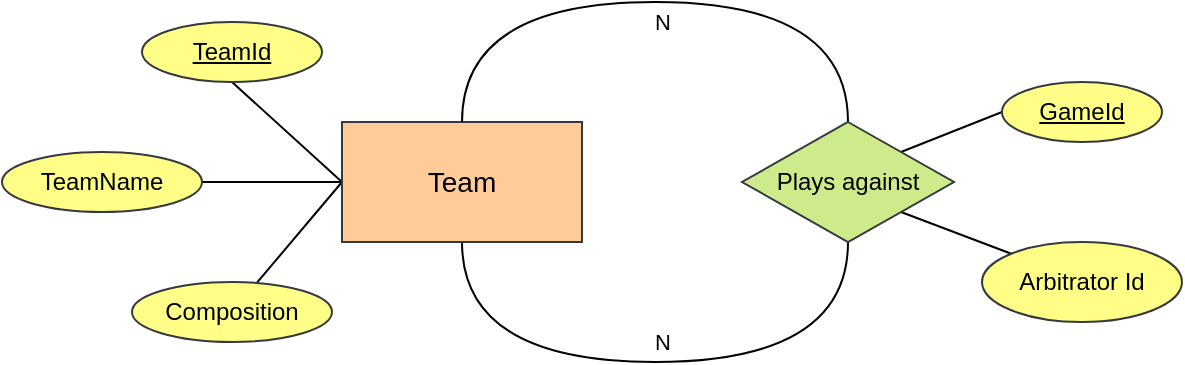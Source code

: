 <mxfile version="24.7.17">
  <diagram name="Страница — 1" id="TN2tBQWik38ZQnS9yZNB">
    <mxGraphModel dx="1050" dy="567" grid="1" gridSize="10" guides="1" tooltips="1" connect="1" arrows="1" fold="1" page="1" pageScale="1" pageWidth="827" pageHeight="1169" background="#FFFFFF" math="0" shadow="0">
      <root>
        <mxCell id="0" />
        <mxCell id="1" parent="0" />
        <mxCell id="uTzEJ_lyMsBl5lTnmfq--3" value="N" style="edgeStyle=orthogonalEdgeStyle;rounded=0;orthogonalLoop=1;jettySize=auto;html=1;exitX=0.5;exitY=1;exitDx=0;exitDy=0;entryX=0.5;entryY=1;entryDx=0;entryDy=0;elbow=vertical;curved=1;endArrow=none;endFill=0;" edge="1" parent="1" source="uTzEJ_lyMsBl5lTnmfq--1" target="uTzEJ_lyMsBl5lTnmfq--2">
          <mxGeometry x="0.022" y="10" relative="1" as="geometry">
            <Array as="points">
              <mxPoint x="310" y="370" />
              <mxPoint x="503" y="370" />
            </Array>
            <mxPoint as="offset" />
          </mxGeometry>
        </mxCell>
        <mxCell id="uTzEJ_lyMsBl5lTnmfq--13" style="rounded=0;orthogonalLoop=1;jettySize=auto;html=1;exitX=0;exitY=0.5;exitDx=0;exitDy=0;entryX=0.5;entryY=1;entryDx=0;entryDy=0;endArrow=none;endFill=0;" edge="1" parent="1" source="uTzEJ_lyMsBl5lTnmfq--1" target="uTzEJ_lyMsBl5lTnmfq--10">
          <mxGeometry relative="1" as="geometry" />
        </mxCell>
        <mxCell id="uTzEJ_lyMsBl5lTnmfq--14" style="rounded=0;orthogonalLoop=1;jettySize=auto;html=1;exitX=0;exitY=0.5;exitDx=0;exitDy=0;entryX=1;entryY=0.5;entryDx=0;entryDy=0;endArrow=none;endFill=0;" edge="1" parent="1" source="uTzEJ_lyMsBl5lTnmfq--1" target="uTzEJ_lyMsBl5lTnmfq--11">
          <mxGeometry relative="1" as="geometry" />
        </mxCell>
        <mxCell id="uTzEJ_lyMsBl5lTnmfq--15" style="rounded=0;orthogonalLoop=1;jettySize=auto;html=1;exitX=0;exitY=0.5;exitDx=0;exitDy=0;endArrow=none;endFill=0;" edge="1" parent="1" source="uTzEJ_lyMsBl5lTnmfq--1" target="uTzEJ_lyMsBl5lTnmfq--12">
          <mxGeometry relative="1" as="geometry" />
        </mxCell>
        <mxCell id="uTzEJ_lyMsBl5lTnmfq--1" value="&lt;font style=&quot;font-size: 14px;&quot;&gt;Team&lt;/font&gt;" style="rounded=0;whiteSpace=wrap;html=1;fillColor=#ffcc99;strokeColor=#36393d;" vertex="1" parent="1">
          <mxGeometry x="250" y="250" width="120" height="60" as="geometry" />
        </mxCell>
        <mxCell id="uTzEJ_lyMsBl5lTnmfq--4" value="N" style="edgeStyle=orthogonalEdgeStyle;rounded=0;orthogonalLoop=1;jettySize=auto;html=1;exitX=0.5;exitY=0;exitDx=0;exitDy=0;entryX=0.5;entryY=0;entryDx=0;entryDy=0;curved=1;endArrow=none;endFill=0;" edge="1" parent="1" source="uTzEJ_lyMsBl5lTnmfq--2" target="uTzEJ_lyMsBl5lTnmfq--1">
          <mxGeometry x="-0.022" y="10" relative="1" as="geometry">
            <Array as="points">
              <mxPoint x="503" y="190" />
              <mxPoint x="310" y="190" />
            </Array>
            <mxPoint as="offset" />
          </mxGeometry>
        </mxCell>
        <mxCell id="uTzEJ_lyMsBl5lTnmfq--16" style="rounded=0;orthogonalLoop=1;jettySize=auto;html=1;exitX=1;exitY=1;exitDx=0;exitDy=0;entryX=0;entryY=0;entryDx=0;entryDy=0;endArrow=none;endFill=0;" edge="1" parent="1" source="uTzEJ_lyMsBl5lTnmfq--2" target="uTzEJ_lyMsBl5lTnmfq--9">
          <mxGeometry relative="1" as="geometry" />
        </mxCell>
        <mxCell id="uTzEJ_lyMsBl5lTnmfq--17" style="rounded=0;orthogonalLoop=1;jettySize=auto;html=1;exitX=1;exitY=0;exitDx=0;exitDy=0;entryX=0;entryY=0.5;entryDx=0;entryDy=0;endArrow=none;endFill=0;" edge="1" parent="1" source="uTzEJ_lyMsBl5lTnmfq--2" target="uTzEJ_lyMsBl5lTnmfq--7">
          <mxGeometry relative="1" as="geometry" />
        </mxCell>
        <mxCell id="uTzEJ_lyMsBl5lTnmfq--2" value="Plays against" style="rhombus;whiteSpace=wrap;html=1;fillColor=#cdeb8b;strokeColor=#36393d;" vertex="1" parent="1">
          <mxGeometry x="450" y="250" width="106" height="60" as="geometry" />
        </mxCell>
        <mxCell id="uTzEJ_lyMsBl5lTnmfq--7" value="&lt;u&gt;GameId&lt;/u&gt;" style="ellipse;whiteSpace=wrap;html=1;fillColor=#ffff88;strokeColor=#36393d;" vertex="1" parent="1">
          <mxGeometry x="580" y="230" width="80" height="30" as="geometry" />
        </mxCell>
        <mxCell id="uTzEJ_lyMsBl5lTnmfq--9" value="Arbitrator Id" style="ellipse;whiteSpace=wrap;html=1;fillColor=#ffff88;strokeColor=#36393d;" vertex="1" parent="1">
          <mxGeometry x="570" y="310" width="100" height="40" as="geometry" />
        </mxCell>
        <mxCell id="uTzEJ_lyMsBl5lTnmfq--10" value="&lt;u&gt;TeamId&lt;/u&gt;" style="ellipse;whiteSpace=wrap;html=1;fillColor=#ffff88;strokeColor=#36393d;" vertex="1" parent="1">
          <mxGeometry x="150" y="200" width="90" height="30" as="geometry" />
        </mxCell>
        <mxCell id="uTzEJ_lyMsBl5lTnmfq--11" value="TeamName" style="ellipse;whiteSpace=wrap;html=1;fillColor=#ffff88;strokeColor=#36393d;" vertex="1" parent="1">
          <mxGeometry x="80" y="265" width="100" height="30" as="geometry" />
        </mxCell>
        <mxCell id="uTzEJ_lyMsBl5lTnmfq--12" value="Composition" style="ellipse;whiteSpace=wrap;html=1;fillColor=#ffff88;strokeColor=#36393d;" vertex="1" parent="1">
          <mxGeometry x="145" y="330" width="100" height="30" as="geometry" />
        </mxCell>
      </root>
    </mxGraphModel>
  </diagram>
</mxfile>
